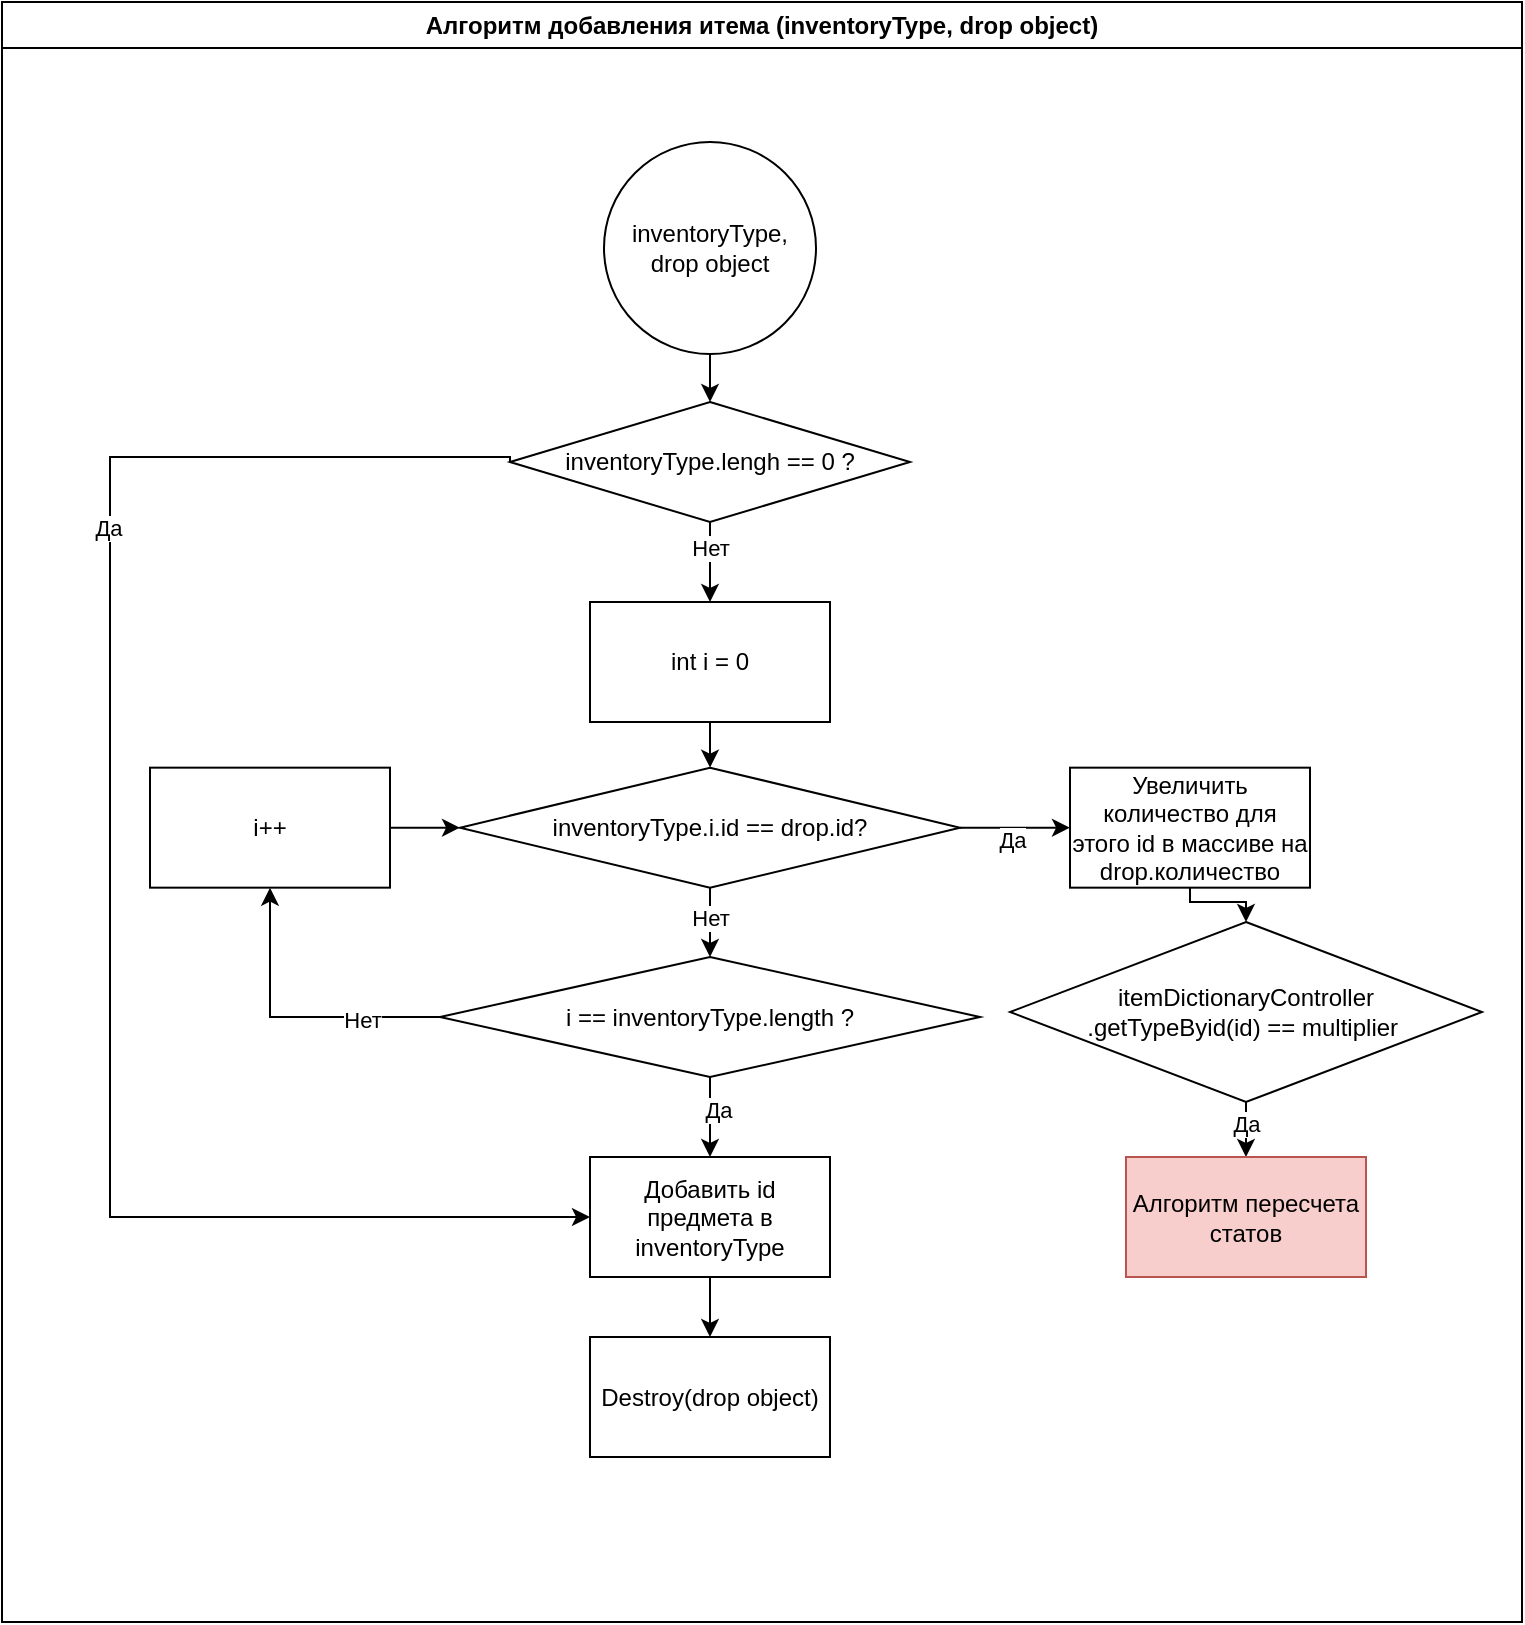 <mxfile version="22.1.16" type="device">
  <diagram name="Страница — 1" id="x3ASPkyUIjZy-x1FBZUD">
    <mxGraphModel dx="2889" dy="-5105" grid="1" gridSize="10" guides="1" tooltips="1" connect="1" arrows="1" fold="1" page="1" pageScale="1" pageWidth="827" pageHeight="1169" math="0" shadow="0">
      <root>
        <mxCell id="0" />
        <mxCell id="1" parent="0" />
        <mxCell id="8_T74Xt0qUnq9rnjdWRC-329" value="Алгоритм добавления итема (inventoryType, drop object)" style="swimlane;whiteSpace=wrap;html=1;" vertex="1" parent="1">
          <mxGeometry x="-1570" y="6660" width="760" height="810" as="geometry" />
        </mxCell>
        <mxCell id="8_T74Xt0qUnq9rnjdWRC-330" style="edgeStyle=orthogonalEdgeStyle;rounded=0;orthogonalLoop=1;jettySize=auto;html=1;exitX=0.5;exitY=1;exitDx=0;exitDy=0;entryX=0.5;entryY=0;entryDx=0;entryDy=0;" edge="1" parent="8_T74Xt0qUnq9rnjdWRC-329" source="8_T74Xt0qUnq9rnjdWRC-331" target="8_T74Xt0qUnq9rnjdWRC-335">
          <mxGeometry relative="1" as="geometry" />
        </mxCell>
        <mxCell id="8_T74Xt0qUnq9rnjdWRC-331" value="inventoryType, drop object" style="ellipse;whiteSpace=wrap;html=1;aspect=fixed;" vertex="1" parent="8_T74Xt0qUnq9rnjdWRC-329">
          <mxGeometry x="301" y="70" width="106" height="106" as="geometry" />
        </mxCell>
        <mxCell id="8_T74Xt0qUnq9rnjdWRC-332" value="int i = 0" style="rounded=0;whiteSpace=wrap;html=1;" vertex="1" parent="8_T74Xt0qUnq9rnjdWRC-329">
          <mxGeometry x="294" y="300" width="120" height="60" as="geometry" />
        </mxCell>
        <mxCell id="8_T74Xt0qUnq9rnjdWRC-333" style="edgeStyle=orthogonalEdgeStyle;rounded=0;orthogonalLoop=1;jettySize=auto;html=1;exitX=0.5;exitY=1;exitDx=0;exitDy=0;entryX=0.5;entryY=0;entryDx=0;entryDy=0;" edge="1" parent="8_T74Xt0qUnq9rnjdWRC-329" source="8_T74Xt0qUnq9rnjdWRC-335" target="8_T74Xt0qUnq9rnjdWRC-332">
          <mxGeometry relative="1" as="geometry" />
        </mxCell>
        <mxCell id="8_T74Xt0qUnq9rnjdWRC-334" value="Нет" style="edgeLabel;html=1;align=center;verticalAlign=middle;resizable=0;points=[];" vertex="1" connectable="0" parent="8_T74Xt0qUnq9rnjdWRC-333">
          <mxGeometry x="-0.38" relative="1" as="geometry">
            <mxPoint as="offset" />
          </mxGeometry>
        </mxCell>
        <mxCell id="8_T74Xt0qUnq9rnjdWRC-335" value="inventoryType.lengh == 0 ?" style="shape=rhombus;perimeter=rhombusPerimeter;whiteSpace=wrap;html=1;align=center;" vertex="1" parent="8_T74Xt0qUnq9rnjdWRC-329">
          <mxGeometry x="254" y="200" width="200" height="60" as="geometry" />
        </mxCell>
        <mxCell id="8_T74Xt0qUnq9rnjdWRC-336" value="Добавить id предмета в inventoryType" style="rounded=0;whiteSpace=wrap;html=1;" vertex="1" parent="8_T74Xt0qUnq9rnjdWRC-329">
          <mxGeometry x="294" y="577.5" width="120" height="60" as="geometry" />
        </mxCell>
        <mxCell id="8_T74Xt0qUnq9rnjdWRC-337" style="edgeStyle=orthogonalEdgeStyle;rounded=0;orthogonalLoop=1;jettySize=auto;html=1;exitX=0;exitY=0.5;exitDx=0;exitDy=0;" edge="1" parent="8_T74Xt0qUnq9rnjdWRC-329" source="8_T74Xt0qUnq9rnjdWRC-335" target="8_T74Xt0qUnq9rnjdWRC-336">
          <mxGeometry relative="1" as="geometry">
            <mxPoint x="454" y="227.5" as="targetPoint" />
            <Array as="points">
              <mxPoint x="254" y="227.5" />
              <mxPoint x="54" y="227.5" />
              <mxPoint x="54" y="607.5" />
            </Array>
          </mxGeometry>
        </mxCell>
        <mxCell id="8_T74Xt0qUnq9rnjdWRC-338" value="Да" style="edgeLabel;html=1;align=center;verticalAlign=middle;resizable=0;points=[];" vertex="1" connectable="0" parent="8_T74Xt0qUnq9rnjdWRC-337">
          <mxGeometry x="-0.421" y="-1" relative="1" as="geometry">
            <mxPoint as="offset" />
          </mxGeometry>
        </mxCell>
        <mxCell id="8_T74Xt0qUnq9rnjdWRC-339" value="inventoryType.i.id == drop.id?" style="shape=rhombus;perimeter=rhombusPerimeter;whiteSpace=wrap;html=1;align=center;" vertex="1" parent="8_T74Xt0qUnq9rnjdWRC-329">
          <mxGeometry x="229" y="382.83" width="250" height="60" as="geometry" />
        </mxCell>
        <mxCell id="8_T74Xt0qUnq9rnjdWRC-340" style="edgeStyle=orthogonalEdgeStyle;rounded=0;orthogonalLoop=1;jettySize=auto;html=1;exitX=0.5;exitY=1;exitDx=0;exitDy=0;entryX=0.5;entryY=0;entryDx=0;entryDy=0;" edge="1" parent="8_T74Xt0qUnq9rnjdWRC-329" source="8_T74Xt0qUnq9rnjdWRC-332" target="8_T74Xt0qUnq9rnjdWRC-339">
          <mxGeometry relative="1" as="geometry" />
        </mxCell>
        <mxCell id="8_T74Xt0qUnq9rnjdWRC-341" value="Увеличить количество для этого id в массиве на drop.количество" style="rounded=0;whiteSpace=wrap;html=1;" vertex="1" parent="8_T74Xt0qUnq9rnjdWRC-329">
          <mxGeometry x="534" y="382.833" width="120" height="60" as="geometry" />
        </mxCell>
        <mxCell id="8_T74Xt0qUnq9rnjdWRC-342" style="edgeStyle=orthogonalEdgeStyle;rounded=0;orthogonalLoop=1;jettySize=auto;html=1;exitX=1;exitY=0.5;exitDx=0;exitDy=0;" edge="1" parent="8_T74Xt0qUnq9rnjdWRC-329" source="8_T74Xt0qUnq9rnjdWRC-339" target="8_T74Xt0qUnq9rnjdWRC-341">
          <mxGeometry relative="1" as="geometry">
            <mxPoint x="564" y="412.833" as="targetPoint" />
          </mxGeometry>
        </mxCell>
        <mxCell id="8_T74Xt0qUnq9rnjdWRC-343" value="Да" style="edgeLabel;html=1;align=center;verticalAlign=middle;resizable=0;points=[];" vertex="1" connectable="0" parent="8_T74Xt0qUnq9rnjdWRC-342">
          <mxGeometry x="-0.074" y="-6" relative="1" as="geometry">
            <mxPoint as="offset" />
          </mxGeometry>
        </mxCell>
        <mxCell id="8_T74Xt0qUnq9rnjdWRC-344" style="edgeStyle=orthogonalEdgeStyle;rounded=0;orthogonalLoop=1;jettySize=auto;html=1;exitX=0.5;exitY=1;exitDx=0;exitDy=0;entryX=0.5;entryY=0;entryDx=0;entryDy=0;" edge="1" parent="8_T74Xt0qUnq9rnjdWRC-329" source="8_T74Xt0qUnq9rnjdWRC-346" target="8_T74Xt0qUnq9rnjdWRC-336">
          <mxGeometry relative="1" as="geometry" />
        </mxCell>
        <mxCell id="8_T74Xt0qUnq9rnjdWRC-345" value="Да" style="edgeLabel;html=1;align=center;verticalAlign=middle;resizable=0;points=[];" vertex="1" connectable="0" parent="8_T74Xt0qUnq9rnjdWRC-344">
          <mxGeometry x="-0.144" y="4" relative="1" as="geometry">
            <mxPoint y="-1" as="offset" />
          </mxGeometry>
        </mxCell>
        <mxCell id="8_T74Xt0qUnq9rnjdWRC-346" value="i == inventoryType.length ?" style="shape=rhombus;perimeter=rhombusPerimeter;whiteSpace=wrap;html=1;align=center;" vertex="1" parent="8_T74Xt0qUnq9rnjdWRC-329">
          <mxGeometry x="219" y="477.5" width="270" height="60" as="geometry" />
        </mxCell>
        <mxCell id="8_T74Xt0qUnq9rnjdWRC-347" style="edgeStyle=orthogonalEdgeStyle;rounded=0;orthogonalLoop=1;jettySize=auto;html=1;exitX=0.5;exitY=1;exitDx=0;exitDy=0;entryX=0.5;entryY=0;entryDx=0;entryDy=0;" edge="1" parent="8_T74Xt0qUnq9rnjdWRC-329" source="8_T74Xt0qUnq9rnjdWRC-339" target="8_T74Xt0qUnq9rnjdWRC-346">
          <mxGeometry relative="1" as="geometry" />
        </mxCell>
        <mxCell id="8_T74Xt0qUnq9rnjdWRC-348" value="Нет" style="edgeLabel;html=1;align=center;verticalAlign=middle;resizable=0;points=[];" vertex="1" connectable="0" parent="8_T74Xt0qUnq9rnjdWRC-347">
          <mxGeometry x="-0.161" relative="1" as="geometry">
            <mxPoint as="offset" />
          </mxGeometry>
        </mxCell>
        <mxCell id="8_T74Xt0qUnq9rnjdWRC-349" style="edgeStyle=orthogonalEdgeStyle;rounded=0;orthogonalLoop=1;jettySize=auto;html=1;exitX=1;exitY=0.5;exitDx=0;exitDy=0;entryX=0;entryY=0.5;entryDx=0;entryDy=0;" edge="1" parent="8_T74Xt0qUnq9rnjdWRC-329" source="8_T74Xt0qUnq9rnjdWRC-350" target="8_T74Xt0qUnq9rnjdWRC-339">
          <mxGeometry relative="1" as="geometry" />
        </mxCell>
        <mxCell id="8_T74Xt0qUnq9rnjdWRC-350" value="i++" style="rounded=0;whiteSpace=wrap;html=1;" vertex="1" parent="8_T74Xt0qUnq9rnjdWRC-329">
          <mxGeometry x="74" y="382.83" width="120" height="60" as="geometry" />
        </mxCell>
        <mxCell id="8_T74Xt0qUnq9rnjdWRC-351" style="edgeStyle=orthogonalEdgeStyle;rounded=0;orthogonalLoop=1;jettySize=auto;html=1;exitX=0;exitY=0.5;exitDx=0;exitDy=0;entryX=0.5;entryY=1;entryDx=0;entryDy=0;" edge="1" parent="8_T74Xt0qUnq9rnjdWRC-329" source="8_T74Xt0qUnq9rnjdWRC-346" target="8_T74Xt0qUnq9rnjdWRC-350">
          <mxGeometry relative="1" as="geometry" />
        </mxCell>
        <mxCell id="8_T74Xt0qUnq9rnjdWRC-352" value="Нет" style="edgeLabel;html=1;align=center;verticalAlign=middle;resizable=0;points=[];" vertex="1" connectable="0" parent="8_T74Xt0qUnq9rnjdWRC-351">
          <mxGeometry x="-0.481" y="1" relative="1" as="geometry">
            <mxPoint as="offset" />
          </mxGeometry>
        </mxCell>
        <mxCell id="8_T74Xt0qUnq9rnjdWRC-353" value="Destroy(drop object)" style="rounded=0;whiteSpace=wrap;html=1;" vertex="1" parent="8_T74Xt0qUnq9rnjdWRC-329">
          <mxGeometry x="293.996" y="667.5" width="120" height="60" as="geometry" />
        </mxCell>
        <mxCell id="8_T74Xt0qUnq9rnjdWRC-354" style="edgeStyle=orthogonalEdgeStyle;rounded=0;orthogonalLoop=1;jettySize=auto;html=1;exitX=0.5;exitY=1;exitDx=0;exitDy=0;entryX=0.5;entryY=0;entryDx=0;entryDy=0;" edge="1" parent="8_T74Xt0qUnq9rnjdWRC-329" source="8_T74Xt0qUnq9rnjdWRC-336" target="8_T74Xt0qUnq9rnjdWRC-353">
          <mxGeometry relative="1" as="geometry" />
        </mxCell>
        <mxCell id="8_T74Xt0qUnq9rnjdWRC-355" style="edgeStyle=orthogonalEdgeStyle;rounded=0;orthogonalLoop=1;jettySize=auto;html=1;exitX=0.5;exitY=1;exitDx=0;exitDy=0;entryX=0.5;entryY=0;entryDx=0;entryDy=0;" edge="1" parent="8_T74Xt0qUnq9rnjdWRC-329" source="8_T74Xt0qUnq9rnjdWRC-357" target="8_T74Xt0qUnq9rnjdWRC-359">
          <mxGeometry relative="1" as="geometry">
            <mxPoint x="589.471" y="590.0" as="targetPoint" />
          </mxGeometry>
        </mxCell>
        <mxCell id="8_T74Xt0qUnq9rnjdWRC-356" value="Да" style="edgeLabel;html=1;align=center;verticalAlign=middle;resizable=0;points=[];" vertex="1" connectable="0" parent="8_T74Xt0qUnq9rnjdWRC-355">
          <mxGeometry x="-0.182" relative="1" as="geometry">
            <mxPoint as="offset" />
          </mxGeometry>
        </mxCell>
        <mxCell id="8_T74Xt0qUnq9rnjdWRC-357" value="itemDictionaryController&lt;br style=&quot;border-color: var(--border-color);&quot;&gt;.getTypeByid(id) == multiplier&amp;nbsp;" style="shape=rhombus;perimeter=rhombusPerimeter;whiteSpace=wrap;html=1;align=center;" vertex="1" parent="8_T74Xt0qUnq9rnjdWRC-329">
          <mxGeometry x="504" y="460" width="236" height="90" as="geometry" />
        </mxCell>
        <mxCell id="8_T74Xt0qUnq9rnjdWRC-358" style="edgeStyle=orthogonalEdgeStyle;rounded=0;orthogonalLoop=1;jettySize=auto;html=1;exitX=0.5;exitY=1;exitDx=0;exitDy=0;" edge="1" parent="8_T74Xt0qUnq9rnjdWRC-329" source="8_T74Xt0qUnq9rnjdWRC-341" target="8_T74Xt0qUnq9rnjdWRC-357">
          <mxGeometry relative="1" as="geometry">
            <mxPoint x="594.667" y="480" as="targetPoint" />
            <Array as="points">
              <mxPoint x="594" y="450" />
              <mxPoint x="622" y="450" />
            </Array>
          </mxGeometry>
        </mxCell>
        <mxCell id="8_T74Xt0qUnq9rnjdWRC-359" value="Алгоритм пересчета статов" style="rounded=0;whiteSpace=wrap;html=1;fillColor=#f8cecc;strokeColor=#b85450;" vertex="1" parent="8_T74Xt0qUnq9rnjdWRC-329">
          <mxGeometry x="561.996" y="577.5" width="120" height="60" as="geometry" />
        </mxCell>
      </root>
    </mxGraphModel>
  </diagram>
</mxfile>
